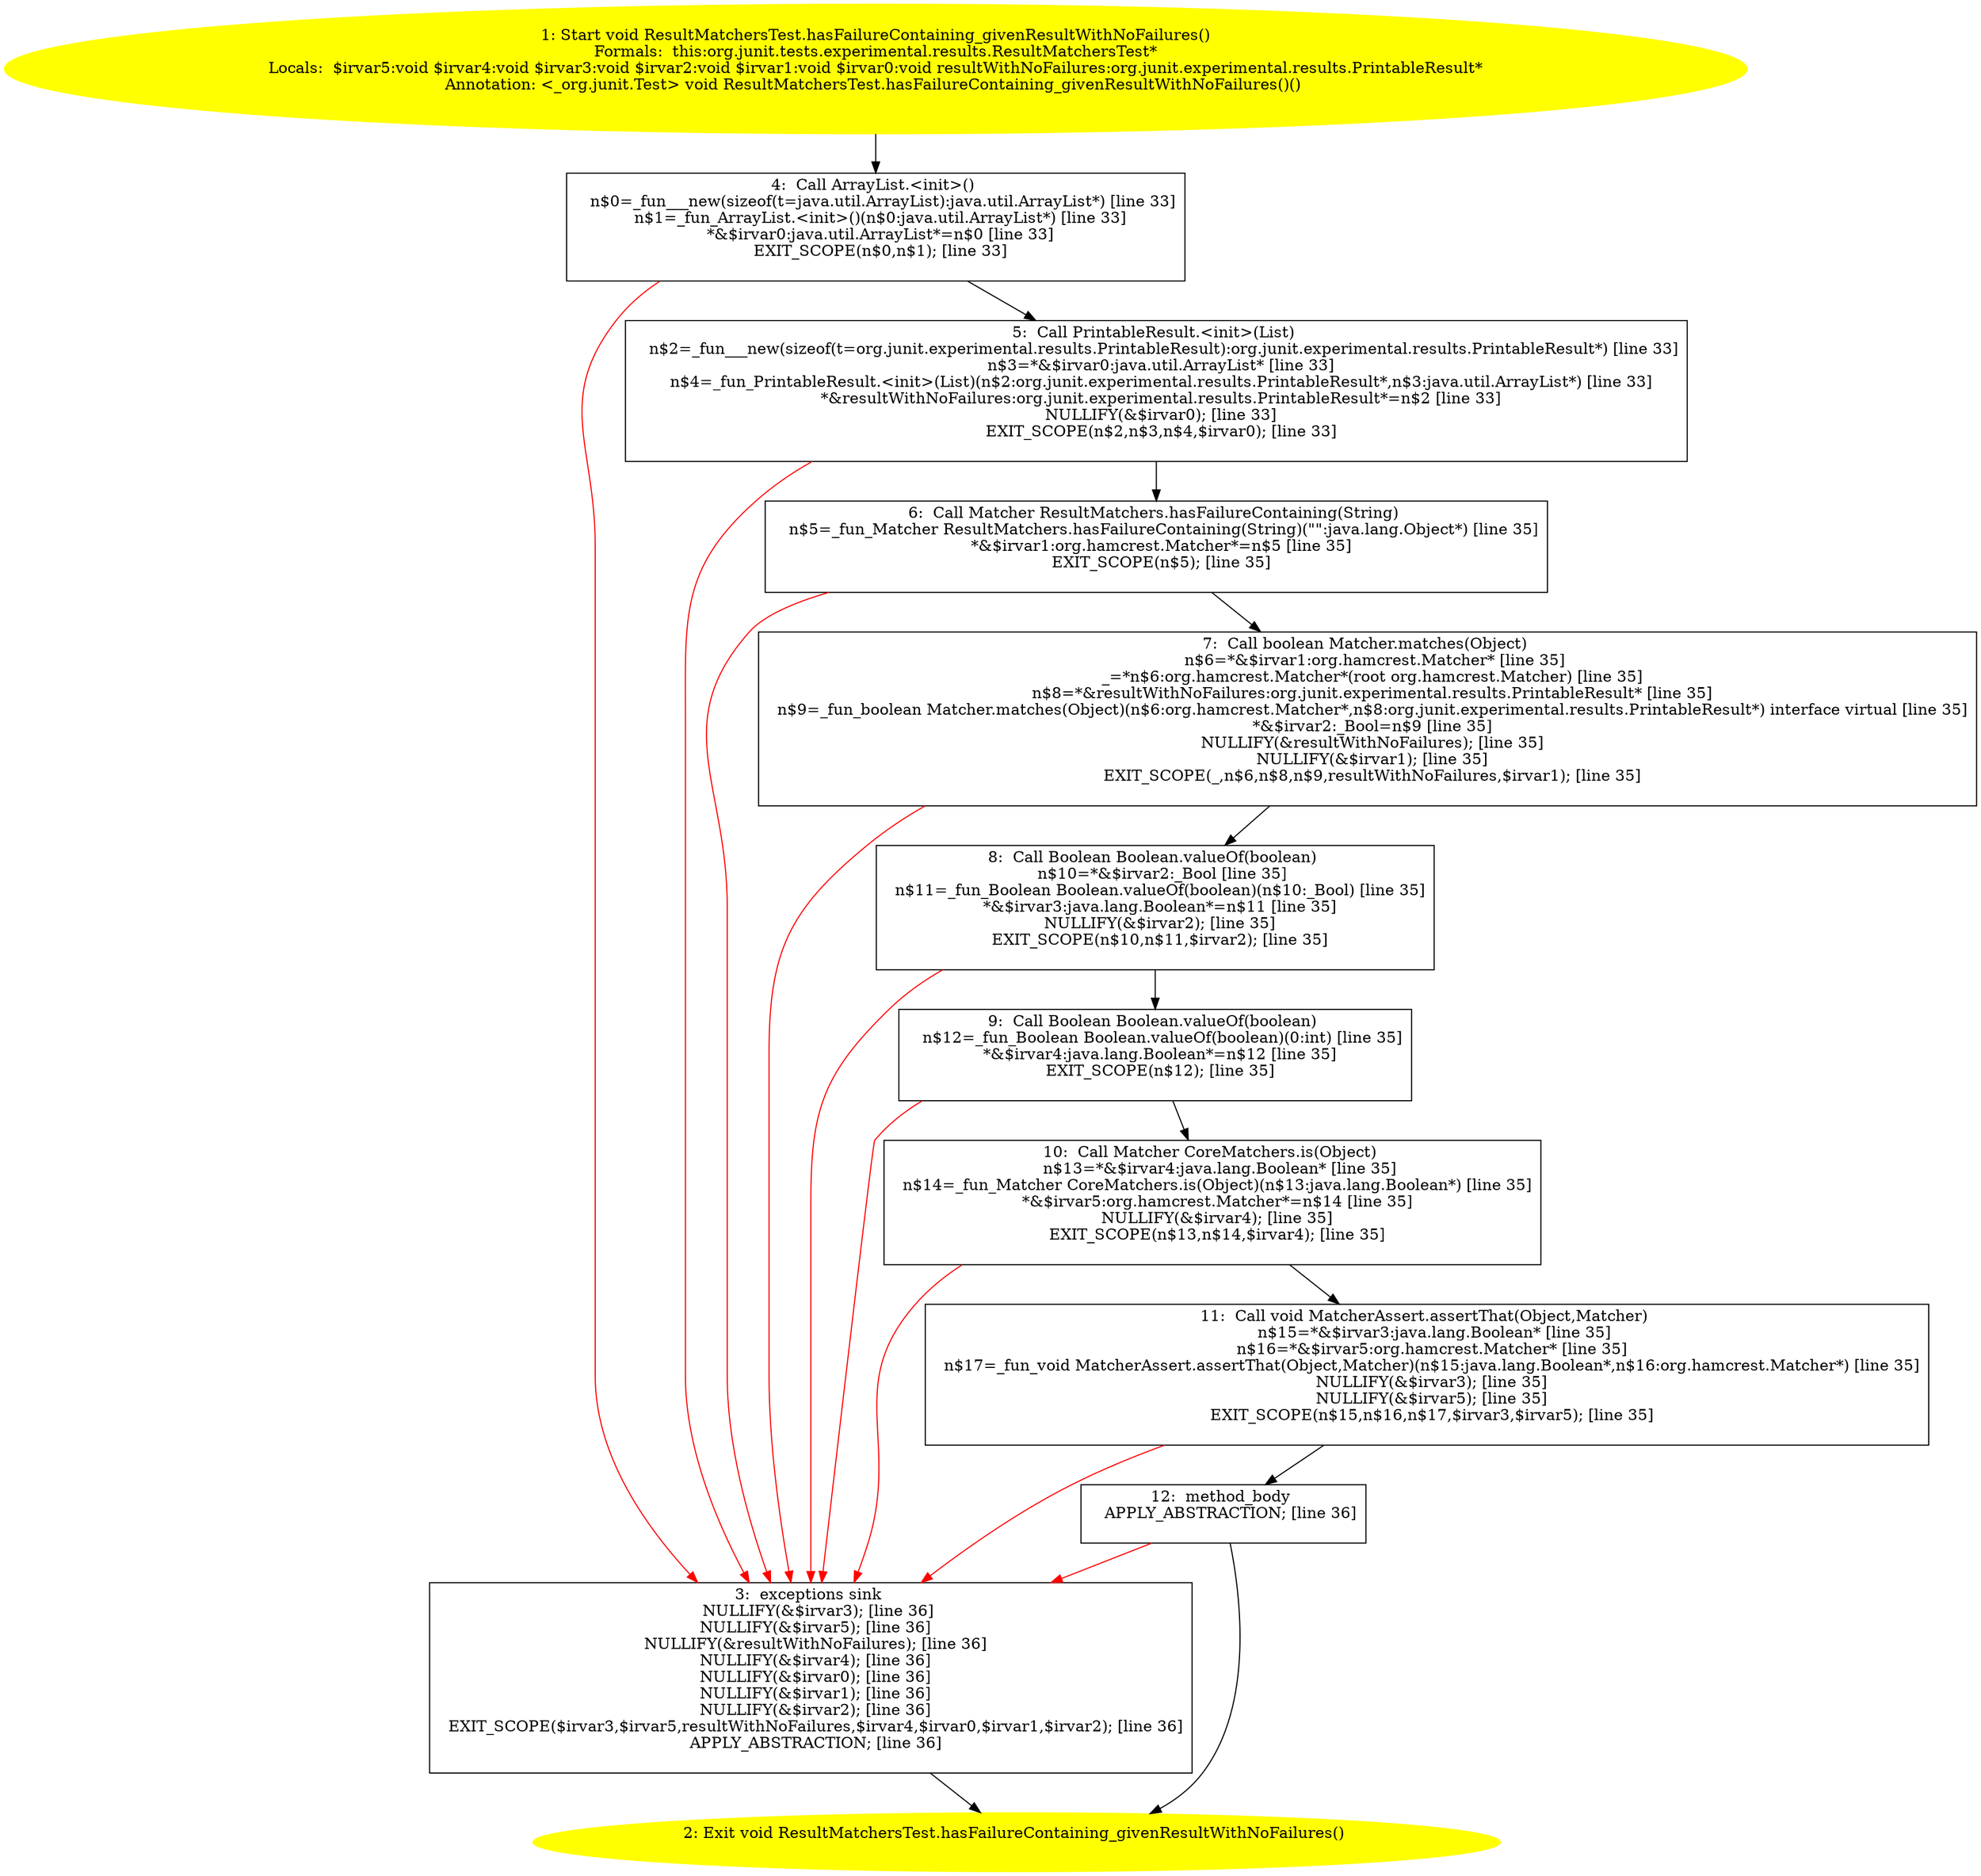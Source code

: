 /* @generated */
digraph cfg {
"org.junit.tests.experimental.results.ResultMatchersTest.hasFailureContaining_givenResultWithNoFailur.8879fc9bd74e08a969dbb363fc45c82b_1" [label="1: Start void ResultMatchersTest.hasFailureContaining_givenResultWithNoFailures()\nFormals:  this:org.junit.tests.experimental.results.ResultMatchersTest*\nLocals:  $irvar5:void $irvar4:void $irvar3:void $irvar2:void $irvar1:void $irvar0:void resultWithNoFailures:org.junit.experimental.results.PrintableResult*\nAnnotation: <_org.junit.Test> void ResultMatchersTest.hasFailureContaining_givenResultWithNoFailures()() \n  " color=yellow style=filled]
	

	 "org.junit.tests.experimental.results.ResultMatchersTest.hasFailureContaining_givenResultWithNoFailur.8879fc9bd74e08a969dbb363fc45c82b_1" -> "org.junit.tests.experimental.results.ResultMatchersTest.hasFailureContaining_givenResultWithNoFailur.8879fc9bd74e08a969dbb363fc45c82b_4" ;
"org.junit.tests.experimental.results.ResultMatchersTest.hasFailureContaining_givenResultWithNoFailur.8879fc9bd74e08a969dbb363fc45c82b_2" [label="2: Exit void ResultMatchersTest.hasFailureContaining_givenResultWithNoFailures() \n  " color=yellow style=filled]
	

"org.junit.tests.experimental.results.ResultMatchersTest.hasFailureContaining_givenResultWithNoFailur.8879fc9bd74e08a969dbb363fc45c82b_3" [label="3:  exceptions sink \n   NULLIFY(&$irvar3); [line 36]\n  NULLIFY(&$irvar5); [line 36]\n  NULLIFY(&resultWithNoFailures); [line 36]\n  NULLIFY(&$irvar4); [line 36]\n  NULLIFY(&$irvar0); [line 36]\n  NULLIFY(&$irvar1); [line 36]\n  NULLIFY(&$irvar2); [line 36]\n  EXIT_SCOPE($irvar3,$irvar5,resultWithNoFailures,$irvar4,$irvar0,$irvar1,$irvar2); [line 36]\n  APPLY_ABSTRACTION; [line 36]\n " shape="box"]
	

	 "org.junit.tests.experimental.results.ResultMatchersTest.hasFailureContaining_givenResultWithNoFailur.8879fc9bd74e08a969dbb363fc45c82b_3" -> "org.junit.tests.experimental.results.ResultMatchersTest.hasFailureContaining_givenResultWithNoFailur.8879fc9bd74e08a969dbb363fc45c82b_2" ;
"org.junit.tests.experimental.results.ResultMatchersTest.hasFailureContaining_givenResultWithNoFailur.8879fc9bd74e08a969dbb363fc45c82b_4" [label="4:  Call ArrayList.<init>() \n   n$0=_fun___new(sizeof(t=java.util.ArrayList):java.util.ArrayList*) [line 33]\n  n$1=_fun_ArrayList.<init>()(n$0:java.util.ArrayList*) [line 33]\n  *&$irvar0:java.util.ArrayList*=n$0 [line 33]\n  EXIT_SCOPE(n$0,n$1); [line 33]\n " shape="box"]
	

	 "org.junit.tests.experimental.results.ResultMatchersTest.hasFailureContaining_givenResultWithNoFailur.8879fc9bd74e08a969dbb363fc45c82b_4" -> "org.junit.tests.experimental.results.ResultMatchersTest.hasFailureContaining_givenResultWithNoFailur.8879fc9bd74e08a969dbb363fc45c82b_5" ;
	 "org.junit.tests.experimental.results.ResultMatchersTest.hasFailureContaining_givenResultWithNoFailur.8879fc9bd74e08a969dbb363fc45c82b_4" -> "org.junit.tests.experimental.results.ResultMatchersTest.hasFailureContaining_givenResultWithNoFailur.8879fc9bd74e08a969dbb363fc45c82b_3" [color="red" ];
"org.junit.tests.experimental.results.ResultMatchersTest.hasFailureContaining_givenResultWithNoFailur.8879fc9bd74e08a969dbb363fc45c82b_5" [label="5:  Call PrintableResult.<init>(List) \n   n$2=_fun___new(sizeof(t=org.junit.experimental.results.PrintableResult):org.junit.experimental.results.PrintableResult*) [line 33]\n  n$3=*&$irvar0:java.util.ArrayList* [line 33]\n  n$4=_fun_PrintableResult.<init>(List)(n$2:org.junit.experimental.results.PrintableResult*,n$3:java.util.ArrayList*) [line 33]\n  *&resultWithNoFailures:org.junit.experimental.results.PrintableResult*=n$2 [line 33]\n  NULLIFY(&$irvar0); [line 33]\n  EXIT_SCOPE(n$2,n$3,n$4,$irvar0); [line 33]\n " shape="box"]
	

	 "org.junit.tests.experimental.results.ResultMatchersTest.hasFailureContaining_givenResultWithNoFailur.8879fc9bd74e08a969dbb363fc45c82b_5" -> "org.junit.tests.experimental.results.ResultMatchersTest.hasFailureContaining_givenResultWithNoFailur.8879fc9bd74e08a969dbb363fc45c82b_6" ;
	 "org.junit.tests.experimental.results.ResultMatchersTest.hasFailureContaining_givenResultWithNoFailur.8879fc9bd74e08a969dbb363fc45c82b_5" -> "org.junit.tests.experimental.results.ResultMatchersTest.hasFailureContaining_givenResultWithNoFailur.8879fc9bd74e08a969dbb363fc45c82b_3" [color="red" ];
"org.junit.tests.experimental.results.ResultMatchersTest.hasFailureContaining_givenResultWithNoFailur.8879fc9bd74e08a969dbb363fc45c82b_6" [label="6:  Call Matcher ResultMatchers.hasFailureContaining(String) \n   n$5=_fun_Matcher ResultMatchers.hasFailureContaining(String)(\"\":java.lang.Object*) [line 35]\n  *&$irvar1:org.hamcrest.Matcher*=n$5 [line 35]\n  EXIT_SCOPE(n$5); [line 35]\n " shape="box"]
	

	 "org.junit.tests.experimental.results.ResultMatchersTest.hasFailureContaining_givenResultWithNoFailur.8879fc9bd74e08a969dbb363fc45c82b_6" -> "org.junit.tests.experimental.results.ResultMatchersTest.hasFailureContaining_givenResultWithNoFailur.8879fc9bd74e08a969dbb363fc45c82b_7" ;
	 "org.junit.tests.experimental.results.ResultMatchersTest.hasFailureContaining_givenResultWithNoFailur.8879fc9bd74e08a969dbb363fc45c82b_6" -> "org.junit.tests.experimental.results.ResultMatchersTest.hasFailureContaining_givenResultWithNoFailur.8879fc9bd74e08a969dbb363fc45c82b_3" [color="red" ];
"org.junit.tests.experimental.results.ResultMatchersTest.hasFailureContaining_givenResultWithNoFailur.8879fc9bd74e08a969dbb363fc45c82b_7" [label="7:  Call boolean Matcher.matches(Object) \n   n$6=*&$irvar1:org.hamcrest.Matcher* [line 35]\n  _=*n$6:org.hamcrest.Matcher*(root org.hamcrest.Matcher) [line 35]\n  n$8=*&resultWithNoFailures:org.junit.experimental.results.PrintableResult* [line 35]\n  n$9=_fun_boolean Matcher.matches(Object)(n$6:org.hamcrest.Matcher*,n$8:org.junit.experimental.results.PrintableResult*) interface virtual [line 35]\n  *&$irvar2:_Bool=n$9 [line 35]\n  NULLIFY(&resultWithNoFailures); [line 35]\n  NULLIFY(&$irvar1); [line 35]\n  EXIT_SCOPE(_,n$6,n$8,n$9,resultWithNoFailures,$irvar1); [line 35]\n " shape="box"]
	

	 "org.junit.tests.experimental.results.ResultMatchersTest.hasFailureContaining_givenResultWithNoFailur.8879fc9bd74e08a969dbb363fc45c82b_7" -> "org.junit.tests.experimental.results.ResultMatchersTest.hasFailureContaining_givenResultWithNoFailur.8879fc9bd74e08a969dbb363fc45c82b_8" ;
	 "org.junit.tests.experimental.results.ResultMatchersTest.hasFailureContaining_givenResultWithNoFailur.8879fc9bd74e08a969dbb363fc45c82b_7" -> "org.junit.tests.experimental.results.ResultMatchersTest.hasFailureContaining_givenResultWithNoFailur.8879fc9bd74e08a969dbb363fc45c82b_3" [color="red" ];
"org.junit.tests.experimental.results.ResultMatchersTest.hasFailureContaining_givenResultWithNoFailur.8879fc9bd74e08a969dbb363fc45c82b_8" [label="8:  Call Boolean Boolean.valueOf(boolean) \n   n$10=*&$irvar2:_Bool [line 35]\n  n$11=_fun_Boolean Boolean.valueOf(boolean)(n$10:_Bool) [line 35]\n  *&$irvar3:java.lang.Boolean*=n$11 [line 35]\n  NULLIFY(&$irvar2); [line 35]\n  EXIT_SCOPE(n$10,n$11,$irvar2); [line 35]\n " shape="box"]
	

	 "org.junit.tests.experimental.results.ResultMatchersTest.hasFailureContaining_givenResultWithNoFailur.8879fc9bd74e08a969dbb363fc45c82b_8" -> "org.junit.tests.experimental.results.ResultMatchersTest.hasFailureContaining_givenResultWithNoFailur.8879fc9bd74e08a969dbb363fc45c82b_9" ;
	 "org.junit.tests.experimental.results.ResultMatchersTest.hasFailureContaining_givenResultWithNoFailur.8879fc9bd74e08a969dbb363fc45c82b_8" -> "org.junit.tests.experimental.results.ResultMatchersTest.hasFailureContaining_givenResultWithNoFailur.8879fc9bd74e08a969dbb363fc45c82b_3" [color="red" ];
"org.junit.tests.experimental.results.ResultMatchersTest.hasFailureContaining_givenResultWithNoFailur.8879fc9bd74e08a969dbb363fc45c82b_9" [label="9:  Call Boolean Boolean.valueOf(boolean) \n   n$12=_fun_Boolean Boolean.valueOf(boolean)(0:int) [line 35]\n  *&$irvar4:java.lang.Boolean*=n$12 [line 35]\n  EXIT_SCOPE(n$12); [line 35]\n " shape="box"]
	

	 "org.junit.tests.experimental.results.ResultMatchersTest.hasFailureContaining_givenResultWithNoFailur.8879fc9bd74e08a969dbb363fc45c82b_9" -> "org.junit.tests.experimental.results.ResultMatchersTest.hasFailureContaining_givenResultWithNoFailur.8879fc9bd74e08a969dbb363fc45c82b_10" ;
	 "org.junit.tests.experimental.results.ResultMatchersTest.hasFailureContaining_givenResultWithNoFailur.8879fc9bd74e08a969dbb363fc45c82b_9" -> "org.junit.tests.experimental.results.ResultMatchersTest.hasFailureContaining_givenResultWithNoFailur.8879fc9bd74e08a969dbb363fc45c82b_3" [color="red" ];
"org.junit.tests.experimental.results.ResultMatchersTest.hasFailureContaining_givenResultWithNoFailur.8879fc9bd74e08a969dbb363fc45c82b_10" [label="10:  Call Matcher CoreMatchers.is(Object) \n   n$13=*&$irvar4:java.lang.Boolean* [line 35]\n  n$14=_fun_Matcher CoreMatchers.is(Object)(n$13:java.lang.Boolean*) [line 35]\n  *&$irvar5:org.hamcrest.Matcher*=n$14 [line 35]\n  NULLIFY(&$irvar4); [line 35]\n  EXIT_SCOPE(n$13,n$14,$irvar4); [line 35]\n " shape="box"]
	

	 "org.junit.tests.experimental.results.ResultMatchersTest.hasFailureContaining_givenResultWithNoFailur.8879fc9bd74e08a969dbb363fc45c82b_10" -> "org.junit.tests.experimental.results.ResultMatchersTest.hasFailureContaining_givenResultWithNoFailur.8879fc9bd74e08a969dbb363fc45c82b_11" ;
	 "org.junit.tests.experimental.results.ResultMatchersTest.hasFailureContaining_givenResultWithNoFailur.8879fc9bd74e08a969dbb363fc45c82b_10" -> "org.junit.tests.experimental.results.ResultMatchersTest.hasFailureContaining_givenResultWithNoFailur.8879fc9bd74e08a969dbb363fc45c82b_3" [color="red" ];
"org.junit.tests.experimental.results.ResultMatchersTest.hasFailureContaining_givenResultWithNoFailur.8879fc9bd74e08a969dbb363fc45c82b_11" [label="11:  Call void MatcherAssert.assertThat(Object,Matcher) \n   n$15=*&$irvar3:java.lang.Boolean* [line 35]\n  n$16=*&$irvar5:org.hamcrest.Matcher* [line 35]\n  n$17=_fun_void MatcherAssert.assertThat(Object,Matcher)(n$15:java.lang.Boolean*,n$16:org.hamcrest.Matcher*) [line 35]\n  NULLIFY(&$irvar3); [line 35]\n  NULLIFY(&$irvar5); [line 35]\n  EXIT_SCOPE(n$15,n$16,n$17,$irvar3,$irvar5); [line 35]\n " shape="box"]
	

	 "org.junit.tests.experimental.results.ResultMatchersTest.hasFailureContaining_givenResultWithNoFailur.8879fc9bd74e08a969dbb363fc45c82b_11" -> "org.junit.tests.experimental.results.ResultMatchersTest.hasFailureContaining_givenResultWithNoFailur.8879fc9bd74e08a969dbb363fc45c82b_12" ;
	 "org.junit.tests.experimental.results.ResultMatchersTest.hasFailureContaining_givenResultWithNoFailur.8879fc9bd74e08a969dbb363fc45c82b_11" -> "org.junit.tests.experimental.results.ResultMatchersTest.hasFailureContaining_givenResultWithNoFailur.8879fc9bd74e08a969dbb363fc45c82b_3" [color="red" ];
"org.junit.tests.experimental.results.ResultMatchersTest.hasFailureContaining_givenResultWithNoFailur.8879fc9bd74e08a969dbb363fc45c82b_12" [label="12:  method_body \n   APPLY_ABSTRACTION; [line 36]\n " shape="box"]
	

	 "org.junit.tests.experimental.results.ResultMatchersTest.hasFailureContaining_givenResultWithNoFailur.8879fc9bd74e08a969dbb363fc45c82b_12" -> "org.junit.tests.experimental.results.ResultMatchersTest.hasFailureContaining_givenResultWithNoFailur.8879fc9bd74e08a969dbb363fc45c82b_2" ;
	 "org.junit.tests.experimental.results.ResultMatchersTest.hasFailureContaining_givenResultWithNoFailur.8879fc9bd74e08a969dbb363fc45c82b_12" -> "org.junit.tests.experimental.results.ResultMatchersTest.hasFailureContaining_givenResultWithNoFailur.8879fc9bd74e08a969dbb363fc45c82b_3" [color="red" ];
}

